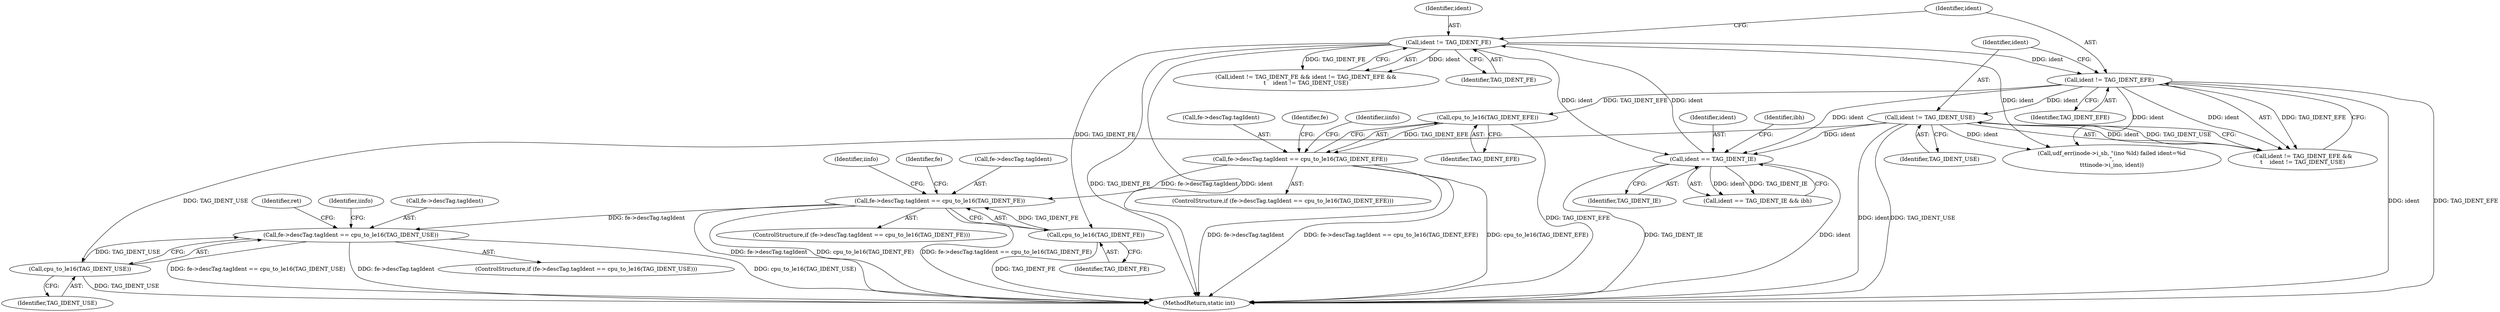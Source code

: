 digraph "0_linux_e159332b9af4b04d882dbcfe1bb0117f0a6d4b58@pointer" {
"1000514" [label="(Call,fe->descTag.tagIdent == cpu_to_le16(TAG_IDENT_USE))"];
"1000458" [label="(Call,fe->descTag.tagIdent == cpu_to_le16(TAG_IDENT_FE))"];
"1000402" [label="(Call,fe->descTag.tagIdent == cpu_to_le16(TAG_IDENT_EFE))"];
"1000408" [label="(Call,cpu_to_le16(TAG_IDENT_EFE))"];
"1000204" [label="(Call,ident != TAG_IDENT_EFE)"];
"1000200" [label="(Call,ident != TAG_IDENT_FE)"];
"1000258" [label="(Call,ident == TAG_IDENT_IE)"];
"1000207" [label="(Call,ident != TAG_IDENT_USE)"];
"1000464" [label="(Call,cpu_to_le16(TAG_IDENT_FE))"];
"1000520" [label="(Call,cpu_to_le16(TAG_IDENT_USE))"];
"1000403" [label="(Call,fe->descTag.tagIdent)"];
"1000464" [label="(Call,cpu_to_le16(TAG_IDENT_FE))"];
"1000457" [label="(ControlStructure,if (fe->descTag.tagIdent == cpu_to_le16(TAG_IDENT_FE)))"];
"1000199" [label="(Call,ident != TAG_IDENT_FE && ident != TAG_IDENT_EFE &&\n\t    ident != TAG_IDENT_USE)"];
"1000211" [label="(Call,udf_err(inode->i_sb, \"(ino %ld) failed ident=%d\n\",\n\t\t\tinode->i_ino, ident))"];
"1000200" [label="(Call,ident != TAG_IDENT_FE)"];
"1000520" [label="(Call,cpu_to_le16(TAG_IDENT_USE))"];
"1000207" [label="(Call,ident != TAG_IDENT_USE)"];
"1000202" [label="(Identifier,TAG_IDENT_FE)"];
"1000208" [label="(Identifier,ident)"];
"1000408" [label="(Call,cpu_to_le16(TAG_IDENT_EFE))"];
"1000203" [label="(Call,ident != TAG_IDENT_EFE &&\n\t    ident != TAG_IDENT_USE)"];
"1000258" [label="(Call,ident == TAG_IDENT_IE)"];
"1000402" [label="(Call,fe->descTag.tagIdent == cpu_to_le16(TAG_IDENT_EFE))"];
"1000515" [label="(Call,fe->descTag.tagIdent)"];
"1000201" [label="(Identifier,ident)"];
"1001226" [label="(MethodReturn,static int)"];
"1000461" [label="(Identifier,fe)"];
"1000401" [label="(ControlStructure,if (fe->descTag.tagIdent == cpu_to_le16(TAG_IDENT_EFE)))"];
"1000514" [label="(Call,fe->descTag.tagIdent == cpu_to_le16(TAG_IDENT_USE))"];
"1000413" [label="(Identifier,iinfo)"];
"1000583" [label="(Identifier,ret)"];
"1000206" [label="(Identifier,TAG_IDENT_EFE)"];
"1000525" [label="(Identifier,iinfo)"];
"1000469" [label="(Identifier,iinfo)"];
"1000260" [label="(Identifier,TAG_IDENT_IE)"];
"1000521" [label="(Identifier,TAG_IDENT_USE)"];
"1000517" [label="(Identifier,fe)"];
"1000209" [label="(Identifier,TAG_IDENT_USE)"];
"1000458" [label="(Call,fe->descTag.tagIdent == cpu_to_le16(TAG_IDENT_FE))"];
"1000259" [label="(Identifier,ident)"];
"1000204" [label="(Call,ident != TAG_IDENT_EFE)"];
"1000513" [label="(ControlStructure,if (fe->descTag.tagIdent == cpu_to_le16(TAG_IDENT_USE)))"];
"1000205" [label="(Identifier,ident)"];
"1000257" [label="(Call,ident == TAG_IDENT_IE && ibh)"];
"1000261" [label="(Identifier,ibh)"];
"1000465" [label="(Identifier,TAG_IDENT_FE)"];
"1000409" [label="(Identifier,TAG_IDENT_EFE)"];
"1000459" [label="(Call,fe->descTag.tagIdent)"];
"1000514" -> "1000513"  [label="AST: "];
"1000514" -> "1000520"  [label="CFG: "];
"1000515" -> "1000514"  [label="AST: "];
"1000520" -> "1000514"  [label="AST: "];
"1000525" -> "1000514"  [label="CFG: "];
"1000583" -> "1000514"  [label="CFG: "];
"1000514" -> "1001226"  [label="DDG: cpu_to_le16(TAG_IDENT_USE)"];
"1000514" -> "1001226"  [label="DDG: fe->descTag.tagIdent == cpu_to_le16(TAG_IDENT_USE)"];
"1000514" -> "1001226"  [label="DDG: fe->descTag.tagIdent"];
"1000458" -> "1000514"  [label="DDG: fe->descTag.tagIdent"];
"1000520" -> "1000514"  [label="DDG: TAG_IDENT_USE"];
"1000458" -> "1000457"  [label="AST: "];
"1000458" -> "1000464"  [label="CFG: "];
"1000459" -> "1000458"  [label="AST: "];
"1000464" -> "1000458"  [label="AST: "];
"1000469" -> "1000458"  [label="CFG: "];
"1000517" -> "1000458"  [label="CFG: "];
"1000458" -> "1001226"  [label="DDG: fe->descTag.tagIdent"];
"1000458" -> "1001226"  [label="DDG: cpu_to_le16(TAG_IDENT_FE)"];
"1000458" -> "1001226"  [label="DDG: fe->descTag.tagIdent == cpu_to_le16(TAG_IDENT_FE)"];
"1000402" -> "1000458"  [label="DDG: fe->descTag.tagIdent"];
"1000464" -> "1000458"  [label="DDG: TAG_IDENT_FE"];
"1000402" -> "1000401"  [label="AST: "];
"1000402" -> "1000408"  [label="CFG: "];
"1000403" -> "1000402"  [label="AST: "];
"1000408" -> "1000402"  [label="AST: "];
"1000413" -> "1000402"  [label="CFG: "];
"1000461" -> "1000402"  [label="CFG: "];
"1000402" -> "1001226"  [label="DDG: fe->descTag.tagIdent == cpu_to_le16(TAG_IDENT_EFE)"];
"1000402" -> "1001226"  [label="DDG: cpu_to_le16(TAG_IDENT_EFE)"];
"1000402" -> "1001226"  [label="DDG: fe->descTag.tagIdent"];
"1000408" -> "1000402"  [label="DDG: TAG_IDENT_EFE"];
"1000408" -> "1000409"  [label="CFG: "];
"1000409" -> "1000408"  [label="AST: "];
"1000408" -> "1001226"  [label="DDG: TAG_IDENT_EFE"];
"1000204" -> "1000408"  [label="DDG: TAG_IDENT_EFE"];
"1000204" -> "1000203"  [label="AST: "];
"1000204" -> "1000206"  [label="CFG: "];
"1000205" -> "1000204"  [label="AST: "];
"1000206" -> "1000204"  [label="AST: "];
"1000208" -> "1000204"  [label="CFG: "];
"1000203" -> "1000204"  [label="CFG: "];
"1000204" -> "1001226"  [label="DDG: TAG_IDENT_EFE"];
"1000204" -> "1001226"  [label="DDG: ident"];
"1000204" -> "1000203"  [label="DDG: ident"];
"1000204" -> "1000203"  [label="DDG: TAG_IDENT_EFE"];
"1000200" -> "1000204"  [label="DDG: ident"];
"1000204" -> "1000207"  [label="DDG: ident"];
"1000204" -> "1000211"  [label="DDG: ident"];
"1000204" -> "1000258"  [label="DDG: ident"];
"1000200" -> "1000199"  [label="AST: "];
"1000200" -> "1000202"  [label="CFG: "];
"1000201" -> "1000200"  [label="AST: "];
"1000202" -> "1000200"  [label="AST: "];
"1000205" -> "1000200"  [label="CFG: "];
"1000199" -> "1000200"  [label="CFG: "];
"1000200" -> "1001226"  [label="DDG: ident"];
"1000200" -> "1001226"  [label="DDG: TAG_IDENT_FE"];
"1000200" -> "1000199"  [label="DDG: ident"];
"1000200" -> "1000199"  [label="DDG: TAG_IDENT_FE"];
"1000258" -> "1000200"  [label="DDG: ident"];
"1000200" -> "1000211"  [label="DDG: ident"];
"1000200" -> "1000258"  [label="DDG: ident"];
"1000200" -> "1000464"  [label="DDG: TAG_IDENT_FE"];
"1000258" -> "1000257"  [label="AST: "];
"1000258" -> "1000260"  [label="CFG: "];
"1000259" -> "1000258"  [label="AST: "];
"1000260" -> "1000258"  [label="AST: "];
"1000261" -> "1000258"  [label="CFG: "];
"1000257" -> "1000258"  [label="CFG: "];
"1000258" -> "1001226"  [label="DDG: ident"];
"1000258" -> "1001226"  [label="DDG: TAG_IDENT_IE"];
"1000258" -> "1000257"  [label="DDG: ident"];
"1000258" -> "1000257"  [label="DDG: TAG_IDENT_IE"];
"1000207" -> "1000258"  [label="DDG: ident"];
"1000207" -> "1000203"  [label="AST: "];
"1000207" -> "1000209"  [label="CFG: "];
"1000208" -> "1000207"  [label="AST: "];
"1000209" -> "1000207"  [label="AST: "];
"1000203" -> "1000207"  [label="CFG: "];
"1000207" -> "1001226"  [label="DDG: TAG_IDENT_USE"];
"1000207" -> "1001226"  [label="DDG: ident"];
"1000207" -> "1000203"  [label="DDG: ident"];
"1000207" -> "1000203"  [label="DDG: TAG_IDENT_USE"];
"1000207" -> "1000211"  [label="DDG: ident"];
"1000207" -> "1000520"  [label="DDG: TAG_IDENT_USE"];
"1000464" -> "1000465"  [label="CFG: "];
"1000465" -> "1000464"  [label="AST: "];
"1000464" -> "1001226"  [label="DDG: TAG_IDENT_FE"];
"1000520" -> "1000521"  [label="CFG: "];
"1000521" -> "1000520"  [label="AST: "];
"1000520" -> "1001226"  [label="DDG: TAG_IDENT_USE"];
}
